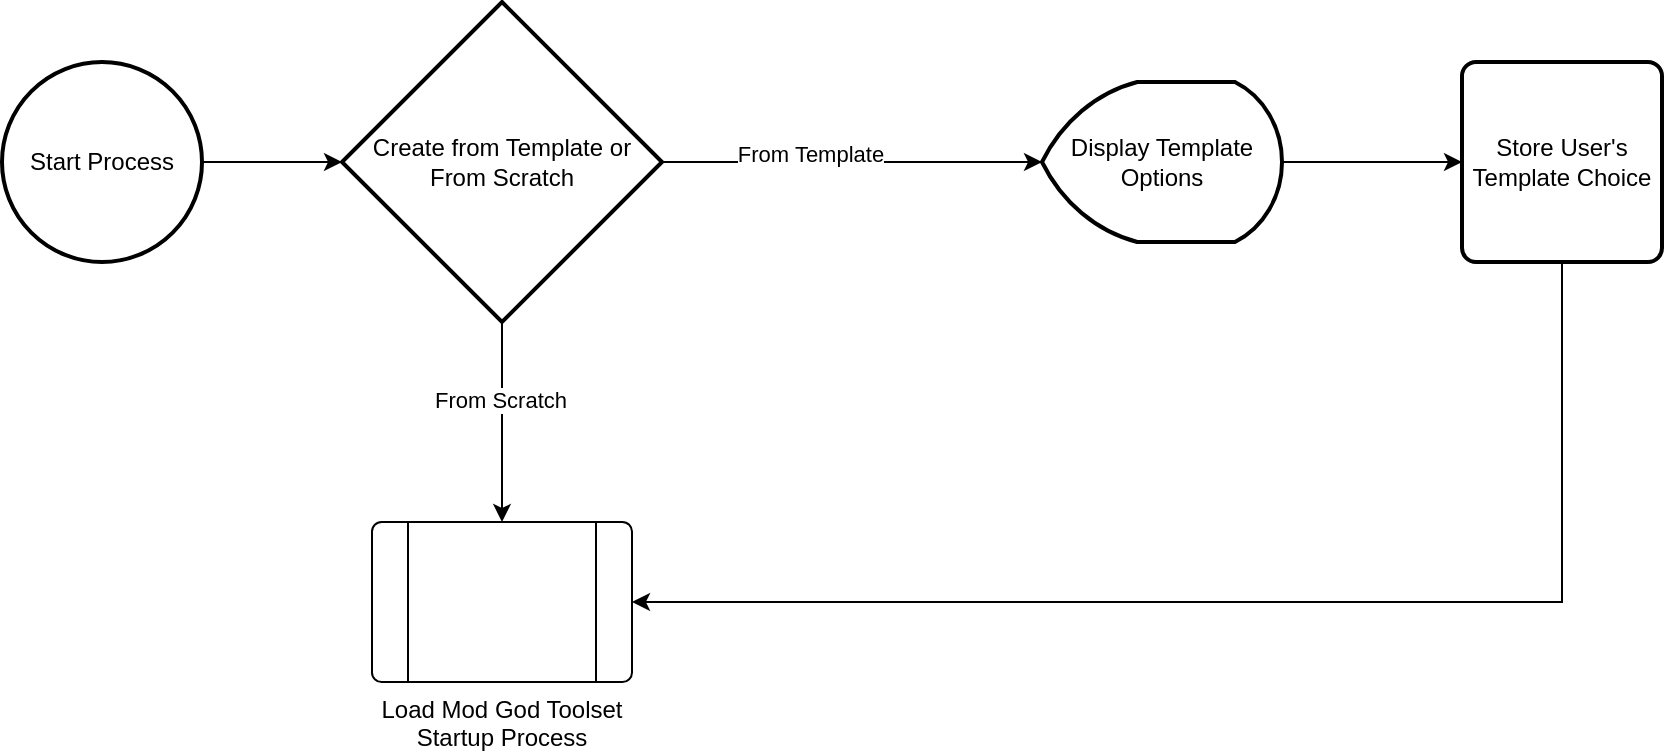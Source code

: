 <mxfile version="13.7.9" type="device"><diagram id="fAsaXBa20SJPP_OvaYnQ" name="Page-1"><mxGraphModel dx="440" dy="783" grid="1" gridSize="10" guides="1" tooltips="1" connect="1" arrows="1" fold="1" page="1" pageScale="1" pageWidth="850" pageHeight="1100" math="0" shadow="0"><root><mxCell id="0"/><mxCell id="1" parent="0"/><mxCell id="2FF21pl0mGuJ60bN09Cl-3" style="edgeStyle=orthogonalEdgeStyle;rounded=0;orthogonalLoop=1;jettySize=auto;html=1;" parent="1" source="2FF21pl0mGuJ60bN09Cl-1" target="2FF21pl0mGuJ60bN09Cl-2" edge="1"><mxGeometry relative="1" as="geometry"/></mxCell><mxCell id="2FF21pl0mGuJ60bN09Cl-1" value="Start Process" style="strokeWidth=2;html=1;shape=mxgraph.flowchart.start_2;whiteSpace=wrap;" parent="1" vertex="1"><mxGeometry x="70" y="80" width="100" height="100" as="geometry"/></mxCell><mxCell id="2FF21pl0mGuJ60bN09Cl-5" style="edgeStyle=orthogonalEdgeStyle;rounded=0;orthogonalLoop=1;jettySize=auto;html=1;exitX=1;exitY=0.5;exitDx=0;exitDy=0;exitPerimeter=0;" parent="1" source="2FF21pl0mGuJ60bN09Cl-2" target="2FF21pl0mGuJ60bN09Cl-4" edge="1"><mxGeometry relative="1" as="geometry"/></mxCell><mxCell id="2FF21pl0mGuJ60bN09Cl-6" value="From Template" style="edgeLabel;html=1;align=center;verticalAlign=middle;resizable=0;points=[];" parent="2FF21pl0mGuJ60bN09Cl-5" vertex="1" connectable="0"><mxGeometry x="-0.221" y="4" relative="1" as="geometry"><mxPoint as="offset"/></mxGeometry></mxCell><mxCell id="2FF21pl0mGuJ60bN09Cl-10" style="edgeStyle=orthogonalEdgeStyle;rounded=0;orthogonalLoop=1;jettySize=auto;html=1;exitX=0.5;exitY=1;exitDx=0;exitDy=0;exitPerimeter=0;entryX=0.5;entryY=0;entryDx=0;entryDy=0;" parent="1" source="2FF21pl0mGuJ60bN09Cl-2" target="2FF21pl0mGuJ60bN09Cl-9" edge="1"><mxGeometry relative="1" as="geometry"/></mxCell><mxCell id="2FF21pl0mGuJ60bN09Cl-15" value="From Scratch" style="edgeLabel;html=1;align=center;verticalAlign=middle;resizable=0;points=[];" parent="2FF21pl0mGuJ60bN09Cl-10" vertex="1" connectable="0"><mxGeometry x="-0.22" y="-1" relative="1" as="geometry"><mxPoint as="offset"/></mxGeometry></mxCell><mxCell id="2FF21pl0mGuJ60bN09Cl-2" value="Create from Template or&lt;br&gt;From Scratch" style="strokeWidth=2;html=1;shape=mxgraph.flowchart.decision;whiteSpace=wrap;" parent="1" vertex="1"><mxGeometry x="240" y="50" width="160" height="160" as="geometry"/></mxCell><mxCell id="2FF21pl0mGuJ60bN09Cl-13" style="edgeStyle=orthogonalEdgeStyle;rounded=0;orthogonalLoop=1;jettySize=auto;html=1;entryX=0;entryY=0.5;entryDx=0;entryDy=0;" parent="1" source="2FF21pl0mGuJ60bN09Cl-4" target="2FF21pl0mGuJ60bN09Cl-12" edge="1"><mxGeometry relative="1" as="geometry"/></mxCell><mxCell id="2FF21pl0mGuJ60bN09Cl-4" value="Display Template Options" style="strokeWidth=2;html=1;shape=mxgraph.flowchart.display;whiteSpace=wrap;" parent="1" vertex="1"><mxGeometry x="590" y="90" width="120" height="80" as="geometry"/></mxCell><mxCell id="2FF21pl0mGuJ60bN09Cl-7" style="edgeStyle=orthogonalEdgeStyle;rounded=0;orthogonalLoop=1;jettySize=auto;html=1;exitX=0.5;exitY=1;exitDx=0;exitDy=0;exitPerimeter=0;" parent="1" source="2FF21pl0mGuJ60bN09Cl-2" target="2FF21pl0mGuJ60bN09Cl-2" edge="1"><mxGeometry relative="1" as="geometry"/></mxCell><mxCell id="2FF21pl0mGuJ60bN09Cl-9" value="Load Mod God Toolset Startup Process&lt;br&gt;" style="verticalLabelPosition=bottom;verticalAlign=top;html=1;shape=process;whiteSpace=wrap;rounded=1;size=0.14;arcSize=6;" parent="1" vertex="1"><mxGeometry x="255" y="310" width="130" height="80" as="geometry"/></mxCell><mxCell id="2FF21pl0mGuJ60bN09Cl-14" style="edgeStyle=orthogonalEdgeStyle;rounded=0;orthogonalLoop=1;jettySize=auto;html=1;entryX=1;entryY=0.5;entryDx=0;entryDy=0;" parent="1" source="2FF21pl0mGuJ60bN09Cl-12" target="2FF21pl0mGuJ60bN09Cl-9" edge="1"><mxGeometry relative="1" as="geometry"><mxPoint x="850" y="270" as="targetPoint"/><Array as="points"><mxPoint x="850" y="350"/></Array></mxGeometry></mxCell><mxCell id="2FF21pl0mGuJ60bN09Cl-12" value="Store User's Template Choice" style="rounded=1;whiteSpace=wrap;html=1;absoluteArcSize=1;arcSize=14;strokeWidth=2;" parent="1" vertex="1"><mxGeometry x="800" y="80" width="100" height="100" as="geometry"/></mxCell></root></mxGraphModel></diagram></mxfile>